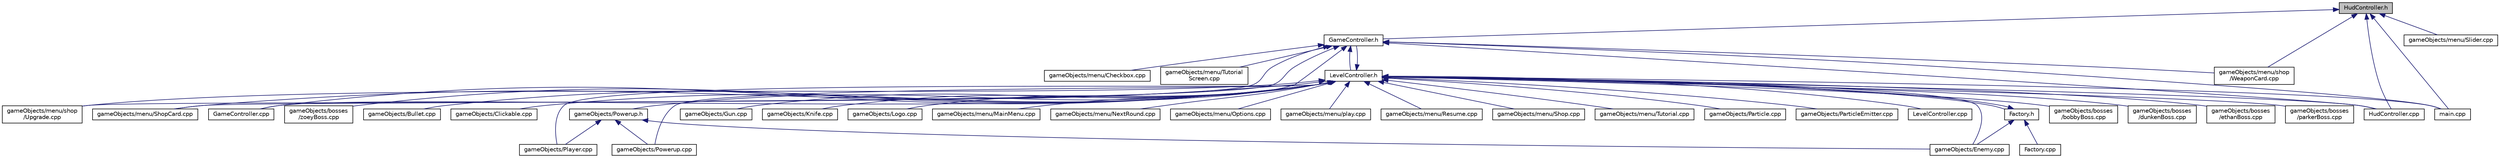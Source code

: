 digraph "HudController.h"
{
  edge [fontname="Helvetica",fontsize="10",labelfontname="Helvetica",labelfontsize="10"];
  node [fontname="Helvetica",fontsize="10",shape=record];
  Node1 [label="HudController.h",height=0.2,width=0.4,color="black", fillcolor="grey75", style="filled", fontcolor="black"];
  Node1 -> Node2 [dir="back",color="midnightblue",fontsize="10",style="solid"];
  Node2 [label="GameController.h",height=0.2,width=0.4,color="black", fillcolor="white", style="filled",URL="$_game_controller_8h.html"];
  Node2 -> Node3 [dir="back",color="midnightblue",fontsize="10",style="solid"];
  Node3 [label="LevelController.h",height=0.2,width=0.4,color="black", fillcolor="white", style="filled",URL="$_level_controller_8h.html"];
  Node3 -> Node4 [dir="back",color="midnightblue",fontsize="10",style="solid"];
  Node4 [label="Factory.h",height=0.2,width=0.4,color="black", fillcolor="white", style="filled",URL="$_factory_8h.html"];
  Node4 -> Node5 [dir="back",color="midnightblue",fontsize="10",style="solid"];
  Node5 [label="Factory.cpp",height=0.2,width=0.4,color="black", fillcolor="white", style="filled",URL="$_factory_8cpp.html"];
  Node4 -> Node3 [dir="back",color="midnightblue",fontsize="10",style="solid"];
  Node4 -> Node6 [dir="back",color="midnightblue",fontsize="10",style="solid"];
  Node6 [label="gameObjects/Enemy.cpp",height=0.2,width=0.4,color="black", fillcolor="white", style="filled",URL="$_enemy_8cpp.html"];
  Node3 -> Node2 [dir="back",color="midnightblue",fontsize="10",style="solid"];
  Node3 -> Node7 [dir="back",color="midnightblue",fontsize="10",style="solid"];
  Node7 [label="GameController.cpp",height=0.2,width=0.4,color="black", fillcolor="white", style="filled",URL="$_game_controller_8cpp.html"];
  Node3 -> Node8 [dir="back",color="midnightblue",fontsize="10",style="solid"];
  Node8 [label="gameObjects/bosses\l/bobbyBoss.cpp",height=0.2,width=0.4,color="black", fillcolor="white", style="filled",URL="$bobby_boss_8cpp.html"];
  Node3 -> Node9 [dir="back",color="midnightblue",fontsize="10",style="solid"];
  Node9 [label="gameObjects/bosses\l/dunkenBoss.cpp",height=0.2,width=0.4,color="black", fillcolor="white", style="filled",URL="$dunken_boss_8cpp.html"];
  Node3 -> Node10 [dir="back",color="midnightblue",fontsize="10",style="solid"];
  Node10 [label="gameObjects/bosses\l/ethanBoss.cpp",height=0.2,width=0.4,color="black", fillcolor="white", style="filled",URL="$ethan_boss_8cpp.html"];
  Node3 -> Node11 [dir="back",color="midnightblue",fontsize="10",style="solid"];
  Node11 [label="gameObjects/bosses\l/parkerBoss.cpp",height=0.2,width=0.4,color="black", fillcolor="white", style="filled",URL="$parker_boss_8cpp.html"];
  Node3 -> Node12 [dir="back",color="midnightblue",fontsize="10",style="solid"];
  Node12 [label="gameObjects/bosses\l/zoeyBoss.cpp",height=0.2,width=0.4,color="black", fillcolor="white", style="filled",URL="$zoey_boss_8cpp.html"];
  Node3 -> Node13 [dir="back",color="midnightblue",fontsize="10",style="solid"];
  Node13 [label="gameObjects/Bullet.cpp",height=0.2,width=0.4,color="black", fillcolor="white", style="filled",URL="$_bullet_8cpp.html"];
  Node3 -> Node14 [dir="back",color="midnightblue",fontsize="10",style="solid"];
  Node14 [label="gameObjects/Clickable.cpp",height=0.2,width=0.4,color="black", fillcolor="white", style="filled",URL="$_clickable_8cpp.html"];
  Node3 -> Node15 [dir="back",color="midnightblue",fontsize="10",style="solid"];
  Node15 [label="gameObjects/Powerup.h",height=0.2,width=0.4,color="black", fillcolor="white", style="filled",URL="$_powerup_8h.html"];
  Node15 -> Node6 [dir="back",color="midnightblue",fontsize="10",style="solid"];
  Node15 -> Node16 [dir="back",color="midnightblue",fontsize="10",style="solid"];
  Node16 [label="gameObjects/Player.cpp",height=0.2,width=0.4,color="black", fillcolor="white", style="filled",URL="$_player_8cpp.html"];
  Node15 -> Node17 [dir="back",color="midnightblue",fontsize="10",style="solid"];
  Node17 [label="gameObjects/Powerup.cpp",height=0.2,width=0.4,color="black", fillcolor="white", style="filled",URL="$_powerup_8cpp.html"];
  Node3 -> Node6 [dir="back",color="midnightblue",fontsize="10",style="solid"];
  Node3 -> Node18 [dir="back",color="midnightblue",fontsize="10",style="solid"];
  Node18 [label="gameObjects/Gun.cpp",height=0.2,width=0.4,color="black", fillcolor="white", style="filled",URL="$_gun_8cpp.html"];
  Node3 -> Node19 [dir="back",color="midnightblue",fontsize="10",style="solid"];
  Node19 [label="gameObjects/Knife.cpp",height=0.2,width=0.4,color="black", fillcolor="white", style="filled",URL="$_knife_8cpp.html"];
  Node3 -> Node20 [dir="back",color="midnightblue",fontsize="10",style="solid"];
  Node20 [label="gameObjects/Logo.cpp",height=0.2,width=0.4,color="black", fillcolor="white", style="filled",URL="$_logo_8cpp.html"];
  Node3 -> Node21 [dir="back",color="midnightblue",fontsize="10",style="solid"];
  Node21 [label="gameObjects/menu/MainMenu.cpp",height=0.2,width=0.4,color="black", fillcolor="white", style="filled",URL="$_main_menu_8cpp.html"];
  Node3 -> Node22 [dir="back",color="midnightblue",fontsize="10",style="solid"];
  Node22 [label="gameObjects/menu/NextRound.cpp",height=0.2,width=0.4,color="black", fillcolor="white", style="filled",URL="$_next_round_8cpp.html"];
  Node3 -> Node23 [dir="back",color="midnightblue",fontsize="10",style="solid"];
  Node23 [label="gameObjects/menu/Options.cpp",height=0.2,width=0.4,color="black", fillcolor="white", style="filled",URL="$_options_8cpp.html"];
  Node3 -> Node24 [dir="back",color="midnightblue",fontsize="10",style="solid"];
  Node24 [label="gameObjects/menu/play.cpp",height=0.2,width=0.4,color="black", fillcolor="white", style="filled",URL="$play_8cpp.html"];
  Node3 -> Node25 [dir="back",color="midnightblue",fontsize="10",style="solid"];
  Node25 [label="gameObjects/menu/Resume.cpp",height=0.2,width=0.4,color="black", fillcolor="white", style="filled",URL="$_resume_8cpp.html"];
  Node3 -> Node26 [dir="back",color="midnightblue",fontsize="10",style="solid"];
  Node26 [label="gameObjects/menu/shop\l/Upgrade.cpp",height=0.2,width=0.4,color="black", fillcolor="white", style="filled",URL="$_upgrade_8cpp.html"];
  Node3 -> Node27 [dir="back",color="midnightblue",fontsize="10",style="solid"];
  Node27 [label="gameObjects/menu/Shop.cpp",height=0.2,width=0.4,color="black", fillcolor="white", style="filled",URL="$_shop_8cpp.html"];
  Node3 -> Node28 [dir="back",color="midnightblue",fontsize="10",style="solid"];
  Node28 [label="gameObjects/menu/ShopCard.cpp",height=0.2,width=0.4,color="black", fillcolor="white", style="filled",URL="$_shop_card_8cpp.html"];
  Node3 -> Node29 [dir="back",color="midnightblue",fontsize="10",style="solid"];
  Node29 [label="gameObjects/menu/Tutorial.cpp",height=0.2,width=0.4,color="black", fillcolor="white", style="filled",URL="$_tutorial_8cpp.html"];
  Node3 -> Node30 [dir="back",color="midnightblue",fontsize="10",style="solid"];
  Node30 [label="gameObjects/Particle.cpp",height=0.2,width=0.4,color="black", fillcolor="white", style="filled",URL="$_particle_8cpp.html"];
  Node3 -> Node31 [dir="back",color="midnightblue",fontsize="10",style="solid"];
  Node31 [label="gameObjects/ParticleEmitter.cpp",height=0.2,width=0.4,color="black", fillcolor="white", style="filled",URL="$_particle_emitter_8cpp.html"];
  Node3 -> Node16 [dir="back",color="midnightblue",fontsize="10",style="solid"];
  Node3 -> Node17 [dir="back",color="midnightblue",fontsize="10",style="solid"];
  Node3 -> Node32 [dir="back",color="midnightblue",fontsize="10",style="solid"];
  Node32 [label="HudController.cpp",height=0.2,width=0.4,color="black", fillcolor="white", style="filled",URL="$_hud_controller_8cpp.html"];
  Node3 -> Node33 [dir="back",color="midnightblue",fontsize="10",style="solid"];
  Node33 [label="LevelController.cpp",height=0.2,width=0.4,color="black", fillcolor="white", style="filled",URL="$_level_controller_8cpp.html"];
  Node3 -> Node34 [dir="back",color="midnightblue",fontsize="10",style="solid"];
  Node34 [label="main.cpp",height=0.2,width=0.4,color="black", fillcolor="white", style="filled",URL="$main_8cpp.html"];
  Node2 -> Node7 [dir="back",color="midnightblue",fontsize="10",style="solid"];
  Node2 -> Node35 [dir="back",color="midnightblue",fontsize="10",style="solid"];
  Node35 [label="gameObjects/menu/Checkbox.cpp",height=0.2,width=0.4,color="black", fillcolor="white", style="filled",URL="$_checkbox_8cpp.html"];
  Node2 -> Node26 [dir="back",color="midnightblue",fontsize="10",style="solid"];
  Node2 -> Node36 [dir="back",color="midnightblue",fontsize="10",style="solid"];
  Node36 [label="gameObjects/menu/shop\l/WeaponCard.cpp",height=0.2,width=0.4,color="black", fillcolor="white", style="filled",URL="$_weapon_card_8cpp.html"];
  Node2 -> Node28 [dir="back",color="midnightblue",fontsize="10",style="solid"];
  Node2 -> Node37 [dir="back",color="midnightblue",fontsize="10",style="solid"];
  Node37 [label="gameObjects/menu/Tutorial\lScreen.cpp",height=0.2,width=0.4,color="black", fillcolor="white", style="filled",URL="$_tutorial_screen_8cpp.html"];
  Node2 -> Node32 [dir="back",color="midnightblue",fontsize="10",style="solid"];
  Node2 -> Node34 [dir="back",color="midnightblue",fontsize="10",style="solid"];
  Node1 -> Node36 [dir="back",color="midnightblue",fontsize="10",style="solid"];
  Node1 -> Node38 [dir="back",color="midnightblue",fontsize="10",style="solid"];
  Node38 [label="gameObjects/menu/Slider.cpp",height=0.2,width=0.4,color="black", fillcolor="white", style="filled",URL="$_slider_8cpp.html"];
  Node1 -> Node32 [dir="back",color="midnightblue",fontsize="10",style="solid"];
  Node1 -> Node34 [dir="back",color="midnightblue",fontsize="10",style="solid"];
}

